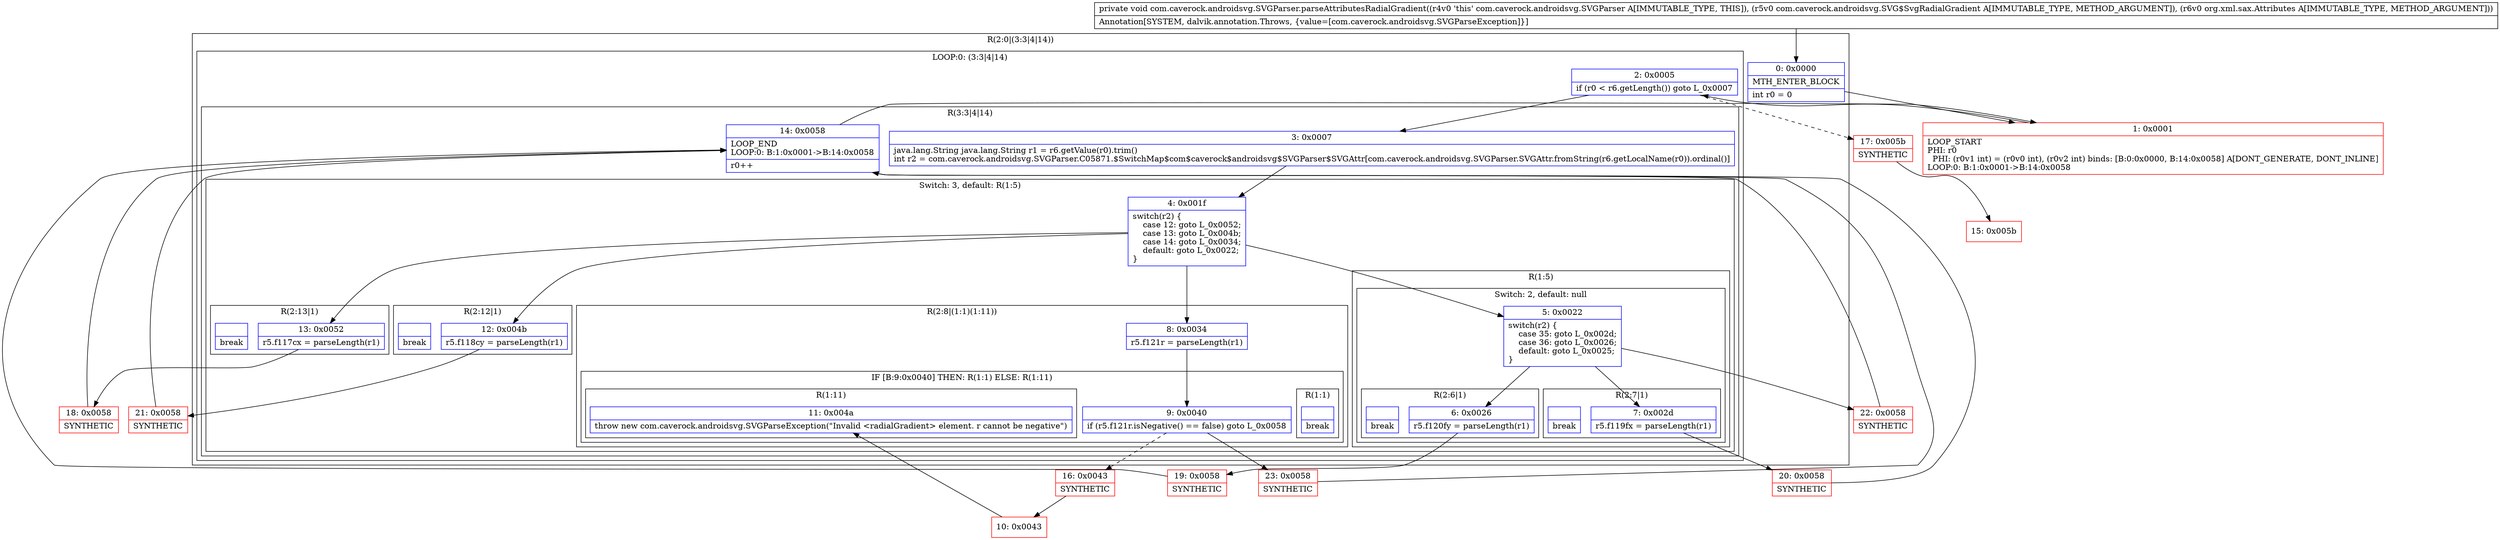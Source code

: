 digraph "CFG forcom.caverock.androidsvg.SVGParser.parseAttributesRadialGradient(Lcom\/caverock\/androidsvg\/SVG$SvgRadialGradient;Lorg\/xml\/sax\/Attributes;)V" {
subgraph cluster_Region_2108526055 {
label = "R(2:0|(3:3|4|14))";
node [shape=record,color=blue];
Node_0 [shape=record,label="{0\:\ 0x0000|MTH_ENTER_BLOCK\l|int r0 = 0\l}"];
subgraph cluster_LoopRegion_1627123713 {
label = "LOOP:0: (3:3|4|14)";
node [shape=record,color=blue];
Node_2 [shape=record,label="{2\:\ 0x0005|if (r0 \< r6.getLength()) goto L_0x0007\l}"];
subgraph cluster_Region_2081643346 {
label = "R(3:3|4|14)";
node [shape=record,color=blue];
Node_3 [shape=record,label="{3\:\ 0x0007|java.lang.String java.lang.String r1 = r6.getValue(r0).trim()\lint r2 = com.caverock.androidsvg.SVGParser.C05871.$SwitchMap$com$caverock$androidsvg$SVGParser$SVGAttr[com.caverock.androidsvg.SVGParser.SVGAttr.fromString(r6.getLocalName(r0)).ordinal()]\l}"];
subgraph cluster_SwitchRegion_788735211 {
label = "Switch: 3, default: R(1:5)";
node [shape=record,color=blue];
Node_4 [shape=record,label="{4\:\ 0x001f|switch(r2) \{\l    case 12: goto L_0x0052;\l    case 13: goto L_0x004b;\l    case 14: goto L_0x0034;\l    default: goto L_0x0022;\l\}\l}"];
subgraph cluster_Region_1840582297 {
label = "R(2:13|1)";
node [shape=record,color=blue];
Node_13 [shape=record,label="{13\:\ 0x0052|r5.f117cx = parseLength(r1)\l}"];
Node_InsnContainer_77124283 [shape=record,label="{|break\l}"];
}
subgraph cluster_Region_2087085181 {
label = "R(2:12|1)";
node [shape=record,color=blue];
Node_12 [shape=record,label="{12\:\ 0x004b|r5.f118cy = parseLength(r1)\l}"];
Node_InsnContainer_782164648 [shape=record,label="{|break\l}"];
}
subgraph cluster_Region_1126365192 {
label = "R(2:8|(1:1)(1:11))";
node [shape=record,color=blue];
Node_8 [shape=record,label="{8\:\ 0x0034|r5.f121r = parseLength(r1)\l}"];
subgraph cluster_IfRegion_1489349437 {
label = "IF [B:9:0x0040] THEN: R(1:1) ELSE: R(1:11)";
node [shape=record,color=blue];
Node_9 [shape=record,label="{9\:\ 0x0040|if (r5.f121r.isNegative() == false) goto L_0x0058\l}"];
subgraph cluster_Region_484825928 {
label = "R(1:1)";
node [shape=record,color=blue];
Node_InsnContainer_1579863909 [shape=record,label="{|break\l}"];
}
subgraph cluster_Region_125365674 {
label = "R(1:11)";
node [shape=record,color=blue];
Node_11 [shape=record,label="{11\:\ 0x004a|throw new com.caverock.androidsvg.SVGParseException(\"Invalid \<radialGradient\> element. r cannot be negative\")\l}"];
}
}
}
subgraph cluster_Region_1922114107 {
label = "R(1:5)";
node [shape=record,color=blue];
subgraph cluster_SwitchRegion_2067098555 {
label = "Switch: 2, default: null";
node [shape=record,color=blue];
Node_5 [shape=record,label="{5\:\ 0x0022|switch(r2) \{\l    case 35: goto L_0x002d;\l    case 36: goto L_0x0026;\l    default: goto L_0x0025;\l\}\l}"];
subgraph cluster_Region_621667061 {
label = "R(2:7|1)";
node [shape=record,color=blue];
Node_7 [shape=record,label="{7\:\ 0x002d|r5.f119fx = parseLength(r1)\l}"];
Node_InsnContainer_767721566 [shape=record,label="{|break\l}"];
}
subgraph cluster_Region_1619648779 {
label = "R(2:6|1)";
node [shape=record,color=blue];
Node_6 [shape=record,label="{6\:\ 0x0026|r5.f120fy = parseLength(r1)\l}"];
Node_InsnContainer_24805358 [shape=record,label="{|break\l}"];
}
}
}
}
Node_14 [shape=record,label="{14\:\ 0x0058|LOOP_END\lLOOP:0: B:1:0x0001\-\>B:14:0x0058\l|r0++\l}"];
}
}
}
Node_1 [shape=record,color=red,label="{1\:\ 0x0001|LOOP_START\lPHI: r0 \l  PHI: (r0v1 int) = (r0v0 int), (r0v2 int) binds: [B:0:0x0000, B:14:0x0058] A[DONT_GENERATE, DONT_INLINE]\lLOOP:0: B:1:0x0001\-\>B:14:0x0058\l}"];
Node_10 [shape=record,color=red,label="{10\:\ 0x0043}"];
Node_15 [shape=record,color=red,label="{15\:\ 0x005b}"];
Node_16 [shape=record,color=red,label="{16\:\ 0x0043|SYNTHETIC\l}"];
Node_17 [shape=record,color=red,label="{17\:\ 0x005b|SYNTHETIC\l}"];
Node_18 [shape=record,color=red,label="{18\:\ 0x0058|SYNTHETIC\l}"];
Node_19 [shape=record,color=red,label="{19\:\ 0x0058|SYNTHETIC\l}"];
Node_20 [shape=record,color=red,label="{20\:\ 0x0058|SYNTHETIC\l}"];
Node_21 [shape=record,color=red,label="{21\:\ 0x0058|SYNTHETIC\l}"];
Node_22 [shape=record,color=red,label="{22\:\ 0x0058|SYNTHETIC\l}"];
Node_23 [shape=record,color=red,label="{23\:\ 0x0058|SYNTHETIC\l}"];
MethodNode[shape=record,label="{private void com.caverock.androidsvg.SVGParser.parseAttributesRadialGradient((r4v0 'this' com.caverock.androidsvg.SVGParser A[IMMUTABLE_TYPE, THIS]), (r5v0 com.caverock.androidsvg.SVG$SvgRadialGradient A[IMMUTABLE_TYPE, METHOD_ARGUMENT]), (r6v0 org.xml.sax.Attributes A[IMMUTABLE_TYPE, METHOD_ARGUMENT]))  | Annotation[SYSTEM, dalvik.annotation.Throws, \{value=[com.caverock.androidsvg.SVGParseException]\}]\l}"];
MethodNode -> Node_0;
Node_0 -> Node_1;
Node_2 -> Node_3;
Node_2 -> Node_17[style=dashed];
Node_3 -> Node_4;
Node_4 -> Node_5;
Node_4 -> Node_8;
Node_4 -> Node_12;
Node_4 -> Node_13;
Node_13 -> Node_18;
Node_12 -> Node_21;
Node_8 -> Node_9;
Node_9 -> Node_16[style=dashed];
Node_9 -> Node_23;
Node_5 -> Node_6;
Node_5 -> Node_7;
Node_5 -> Node_22;
Node_7 -> Node_20;
Node_6 -> Node_19;
Node_14 -> Node_1;
Node_1 -> Node_2;
Node_10 -> Node_11;
Node_16 -> Node_10;
Node_17 -> Node_15;
Node_18 -> Node_14;
Node_19 -> Node_14;
Node_20 -> Node_14;
Node_21 -> Node_14;
Node_22 -> Node_14;
Node_23 -> Node_14;
}


